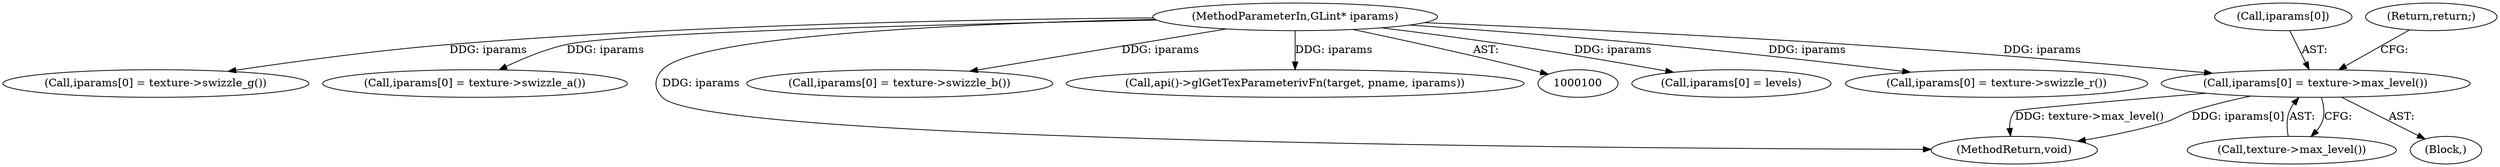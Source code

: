 digraph "0_Chrome_385508dc888ef15d272cdd2705b17996abc519d6@array" {
"1000210" [label="(Call,iparams[0] = texture->max_level())"];
"1000104" [label="(MethodParameterIn,GLint* iparams)"];
"1000161" [label="(Call,iparams[0] = levels)"];
"1000214" [label="(Call,texture->max_level())"];
"1000230" [label="(Call,iparams[0] = texture->swizzle_r())"];
"1000211" [label="(Call,iparams[0])"];
"1000249" [label="(Call,iparams[0] = texture->swizzle_g())"];
"1000287" [label="(Call,iparams[0] = texture->swizzle_a())"];
"1000308" [label="(MethodReturn,void)"];
"1000104" [label="(MethodParameterIn,GLint* iparams)"];
"1000268" [label="(Call,iparams[0] = texture->swizzle_b())"];
"1000304" [label="(Call,api()->glGetTexParameterivFn(target, pname, iparams))"];
"1000209" [label="(Block,)"];
"1000210" [label="(Call,iparams[0] = texture->max_level())"];
"1000215" [label="(Return,return;)"];
"1000210" -> "1000209"  [label="AST: "];
"1000210" -> "1000214"  [label="CFG: "];
"1000211" -> "1000210"  [label="AST: "];
"1000214" -> "1000210"  [label="AST: "];
"1000215" -> "1000210"  [label="CFG: "];
"1000210" -> "1000308"  [label="DDG: texture->max_level()"];
"1000210" -> "1000308"  [label="DDG: iparams[0]"];
"1000104" -> "1000210"  [label="DDG: iparams"];
"1000104" -> "1000100"  [label="AST: "];
"1000104" -> "1000308"  [label="DDG: iparams"];
"1000104" -> "1000161"  [label="DDG: iparams"];
"1000104" -> "1000230"  [label="DDG: iparams"];
"1000104" -> "1000249"  [label="DDG: iparams"];
"1000104" -> "1000268"  [label="DDG: iparams"];
"1000104" -> "1000287"  [label="DDG: iparams"];
"1000104" -> "1000304"  [label="DDG: iparams"];
}
